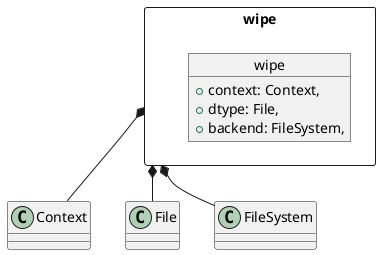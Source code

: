 @startuml
package wipe <<Rectangle>> {

    object wipe {
        +context: Context,
        +dtype: File,
        +backend: FileSystem,

    }
}

wipe *-- Context
wipe *-- File
wipe *-- FileSystem
@enduml
